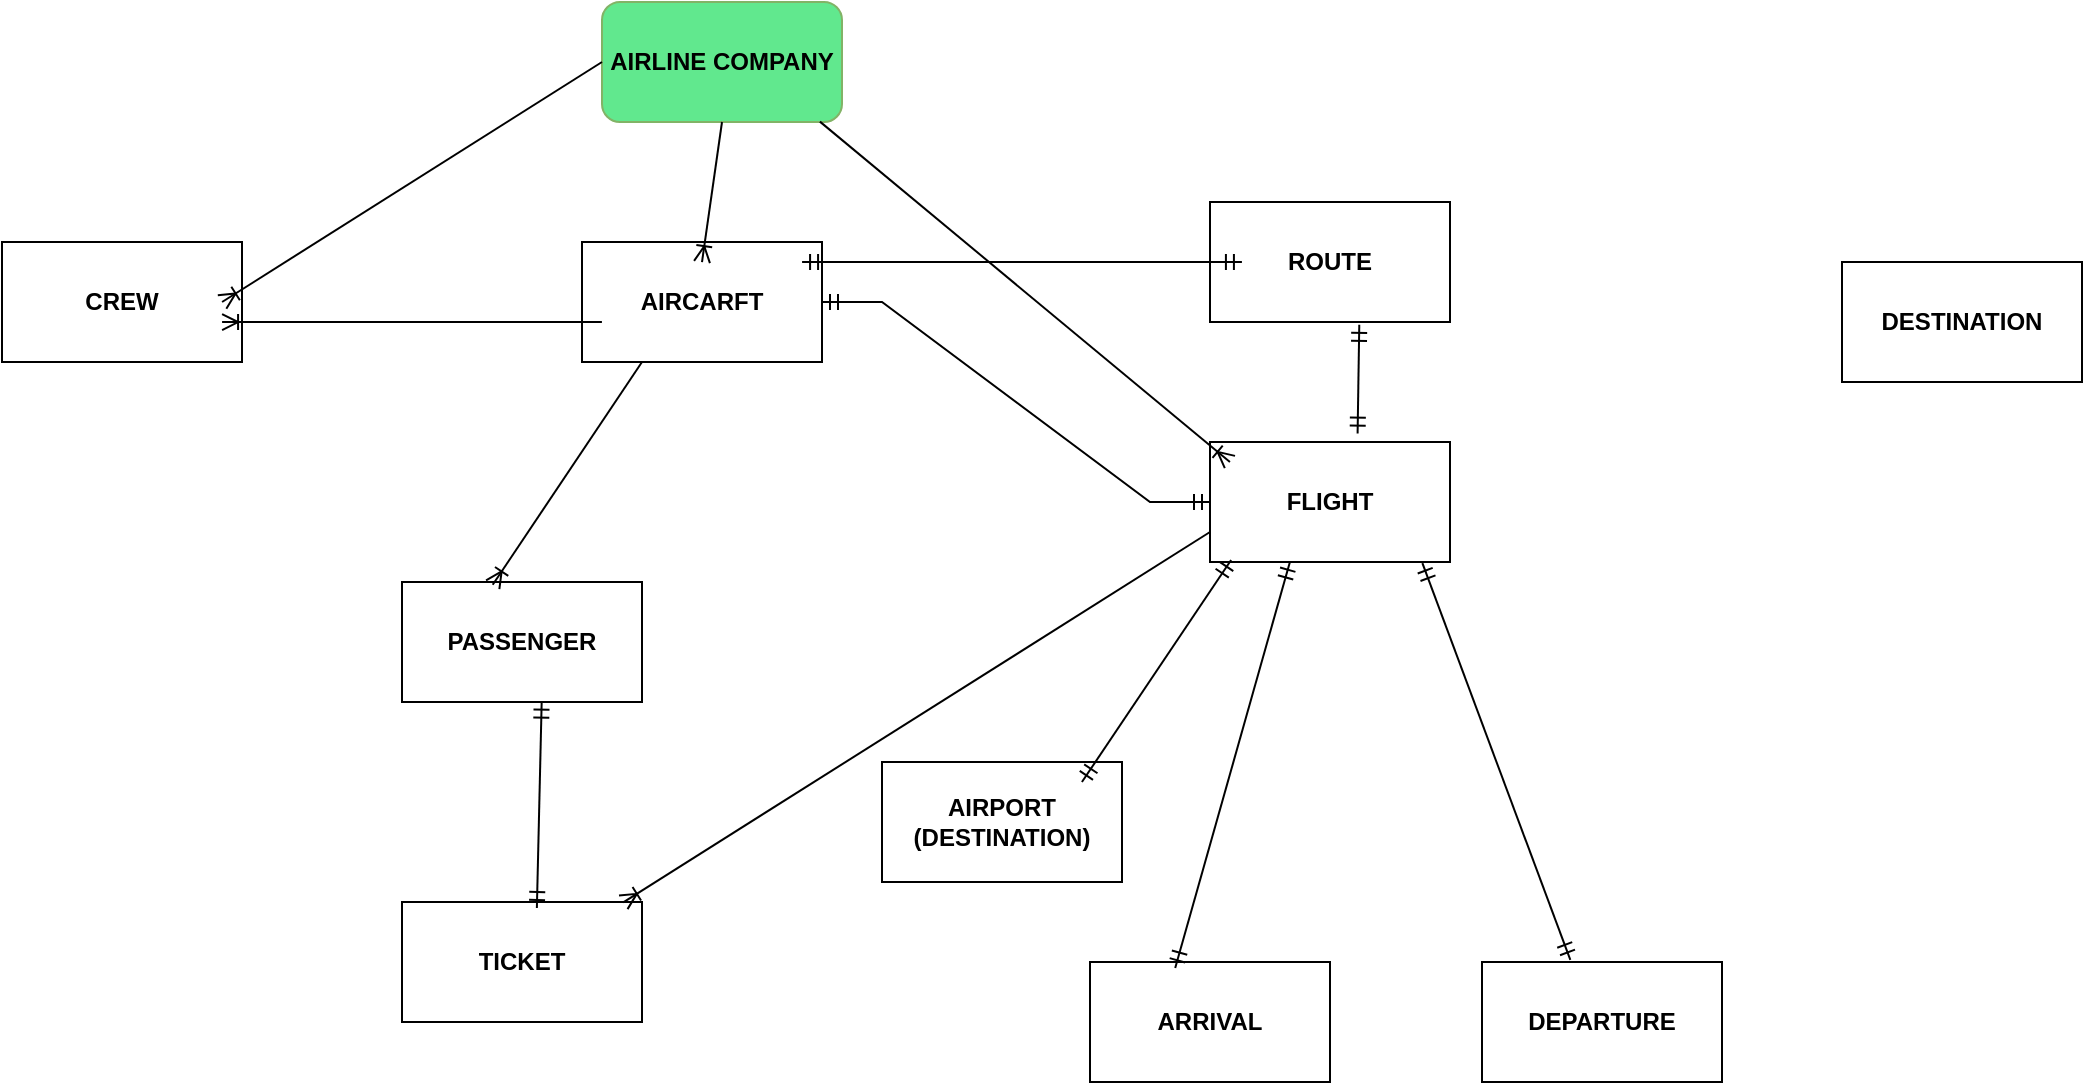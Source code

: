 <mxfile version="22.1.16" type="github">
  <diagram name="Pagină-1" id="rfivVc2iWE5Ns3co3eqO">
    <mxGraphModel dx="1877" dy="565" grid="1" gridSize="10" guides="1" tooltips="1" connect="1" arrows="1" fold="1" page="1" pageScale="1" pageWidth="827" pageHeight="1169" math="0" shadow="0">
      <root>
        <mxCell id="0" />
        <mxCell id="1" parent="0" />
        <mxCell id="vBTmM8yBKoALR404kPfL-1" value="AIRLINE COMPANY" style="rounded=1;whiteSpace=wrap;html=1;fontStyle=1;fillColor=#61E88E;strokeColor=#82b366;" vertex="1" parent="1">
          <mxGeometry x="110" y="10" width="120" height="60" as="geometry" />
        </mxCell>
        <mxCell id="vBTmM8yBKoALR404kPfL-2" value="&lt;b&gt;AIRCARFT&lt;/b&gt;" style="rounded=0;whiteSpace=wrap;html=1;" vertex="1" parent="1">
          <mxGeometry x="100" y="130" width="120" height="60" as="geometry" />
        </mxCell>
        <mxCell id="vBTmM8yBKoALR404kPfL-3" value="&lt;b&gt;CREW&lt;/b&gt;" style="rounded=0;whiteSpace=wrap;html=1;" vertex="1" parent="1">
          <mxGeometry x="-190" y="130" width="120" height="60" as="geometry" />
        </mxCell>
        <mxCell id="vBTmM8yBKoALR404kPfL-4" value="&lt;b&gt;ROUTE&lt;/b&gt;" style="rounded=0;whiteSpace=wrap;html=1;" vertex="1" parent="1">
          <mxGeometry x="414" y="110" width="120" height="60" as="geometry" />
        </mxCell>
        <mxCell id="vBTmM8yBKoALR404kPfL-5" value="&lt;b&gt;FLIGHT&lt;/b&gt;" style="rounded=0;whiteSpace=wrap;html=1;" vertex="1" parent="1">
          <mxGeometry x="414" y="230" width="120" height="60" as="geometry" />
        </mxCell>
        <mxCell id="vBTmM8yBKoALR404kPfL-6" value="&lt;b&gt;DESTINATION&lt;/b&gt;" style="rounded=0;whiteSpace=wrap;html=1;" vertex="1" parent="1">
          <mxGeometry x="730" y="140" width="120" height="60" as="geometry" />
        </mxCell>
        <mxCell id="vBTmM8yBKoALR404kPfL-7" value="&lt;b&gt;PASSENGER&lt;/b&gt;" style="rounded=0;whiteSpace=wrap;html=1;" vertex="1" parent="1">
          <mxGeometry x="10" y="300" width="120" height="60" as="geometry" />
        </mxCell>
        <mxCell id="vBTmM8yBKoALR404kPfL-8" value="&lt;b&gt;AIRPORT (DESTINATION)&lt;/b&gt;" style="rounded=0;whiteSpace=wrap;html=1;" vertex="1" parent="1">
          <mxGeometry x="250" y="390" width="120" height="60" as="geometry" />
        </mxCell>
        <mxCell id="vBTmM8yBKoALR404kPfL-9" value="&lt;b&gt;TICKET&lt;/b&gt;" style="rounded=0;whiteSpace=wrap;html=1;" vertex="1" parent="1">
          <mxGeometry x="10" y="460" width="120" height="60" as="geometry" />
        </mxCell>
        <mxCell id="vBTmM8yBKoALR404kPfL-10" value="&lt;b&gt;DEPARTURE&lt;/b&gt;" style="rounded=0;whiteSpace=wrap;html=1;" vertex="1" parent="1">
          <mxGeometry x="550" y="490" width="120" height="60" as="geometry" />
        </mxCell>
        <mxCell id="vBTmM8yBKoALR404kPfL-11" value="&lt;b&gt;ARRIVAL&lt;/b&gt;" style="rounded=0;whiteSpace=wrap;html=1;" vertex="1" parent="1">
          <mxGeometry x="354" y="490" width="120" height="60" as="geometry" />
        </mxCell>
        <mxCell id="vBTmM8yBKoALR404kPfL-13" value="" style="fontSize=12;html=1;endArrow=ERoneToMany;rounded=0;exitX=0.5;exitY=1;exitDx=0;exitDy=0;entryX=0.5;entryY=0.167;entryDx=0;entryDy=0;entryPerimeter=0;" edge="1" parent="1" source="vBTmM8yBKoALR404kPfL-1" target="vBTmM8yBKoALR404kPfL-2">
          <mxGeometry width="100" height="100" relative="1" as="geometry">
            <mxPoint x="150" y="220" as="sourcePoint" />
            <mxPoint x="170" y="280" as="targetPoint" />
          </mxGeometry>
        </mxCell>
        <mxCell id="vBTmM8yBKoALR404kPfL-15" value="" style="fontSize=12;html=1;endArrow=ERoneToMany;rounded=0;exitX=0.908;exitY=0.997;exitDx=0;exitDy=0;exitPerimeter=0;entryX=0.083;entryY=0.167;entryDx=0;entryDy=0;entryPerimeter=0;" edge="1" parent="1" source="vBTmM8yBKoALR404kPfL-1" target="vBTmM8yBKoALR404kPfL-5">
          <mxGeometry width="100" height="100" relative="1" as="geometry">
            <mxPoint x="240" y="430" as="sourcePoint" />
            <mxPoint x="280" y="250" as="targetPoint" />
          </mxGeometry>
        </mxCell>
        <mxCell id="vBTmM8yBKoALR404kPfL-18" value="" style="edgeStyle=entityRelationEdgeStyle;fontSize=12;html=1;endArrow=ERmandOne;startArrow=ERmandOne;rounded=0;entryX=0;entryY=0.5;entryDx=0;entryDy=0;" edge="1" parent="1" source="vBTmM8yBKoALR404kPfL-2" target="vBTmM8yBKoALR404kPfL-5">
          <mxGeometry width="100" height="100" relative="1" as="geometry">
            <mxPoint x="240" y="430" as="sourcePoint" />
            <mxPoint x="340" y="330" as="targetPoint" />
          </mxGeometry>
        </mxCell>
        <mxCell id="vBTmM8yBKoALR404kPfL-22" value="" style="fontSize=12;html=1;endArrow=ERoneToMany;rounded=0;exitX=0;exitY=0.5;exitDx=0;exitDy=0;entryX=0.917;entryY=0.5;entryDx=0;entryDy=0;entryPerimeter=0;" edge="1" parent="1" source="vBTmM8yBKoALR404kPfL-1" target="vBTmM8yBKoALR404kPfL-3">
          <mxGeometry width="100" height="100" relative="1" as="geometry">
            <mxPoint x="240" y="430" as="sourcePoint" />
            <mxPoint x="70" y="190" as="targetPoint" />
          </mxGeometry>
        </mxCell>
        <mxCell id="vBTmM8yBKoALR404kPfL-24" value="" style="fontSize=12;html=1;endArrow=ERoneToMany;rounded=0;exitX=0.083;exitY=0.667;exitDx=0;exitDy=0;exitPerimeter=0;entryX=0.917;entryY=0.667;entryDx=0;entryDy=0;entryPerimeter=0;" edge="1" parent="1" source="vBTmM8yBKoALR404kPfL-2" target="vBTmM8yBKoALR404kPfL-3">
          <mxGeometry width="100" height="100" relative="1" as="geometry">
            <mxPoint x="-110" y="320" as="sourcePoint" />
            <mxPoint x="-50" y="170" as="targetPoint" />
          </mxGeometry>
        </mxCell>
        <mxCell id="vBTmM8yBKoALR404kPfL-25" value="" style="fontSize=12;html=1;endArrow=ERoneToMany;rounded=0;exitX=0.25;exitY=1;exitDx=0;exitDy=0;entryX=0.378;entryY=0.023;entryDx=0;entryDy=0;entryPerimeter=0;" edge="1" parent="1" source="vBTmM8yBKoALR404kPfL-2" target="vBTmM8yBKoALR404kPfL-7">
          <mxGeometry width="100" height="100" relative="1" as="geometry">
            <mxPoint x="-70" y="510" as="sourcePoint" />
            <mxPoint x="30" y="410" as="targetPoint" />
          </mxGeometry>
        </mxCell>
        <mxCell id="vBTmM8yBKoALR404kPfL-26" value="" style="fontSize=12;html=1;endArrow=ERmandOne;startArrow=ERmandOne;rounded=0;entryX=0.582;entryY=0.997;entryDx=0;entryDy=0;entryPerimeter=0;exitX=0.562;exitY=0.05;exitDx=0;exitDy=0;exitPerimeter=0;" edge="1" parent="1" source="vBTmM8yBKoALR404kPfL-9" target="vBTmM8yBKoALR404kPfL-7">
          <mxGeometry width="100" height="100" relative="1" as="geometry">
            <mxPoint x="210" y="540" as="sourcePoint" />
            <mxPoint x="190" y="480" as="targetPoint" />
            <Array as="points" />
          </mxGeometry>
        </mxCell>
        <mxCell id="vBTmM8yBKoALR404kPfL-28" value="" style="fontSize=12;html=1;endArrow=ERmandOne;startArrow=ERmandOne;rounded=0;entryX=0.333;entryY=1;entryDx=0;entryDy=0;entryPerimeter=0;exitX=0.355;exitY=0.05;exitDx=0;exitDy=0;exitPerimeter=0;" edge="1" parent="1" source="vBTmM8yBKoALR404kPfL-11" target="vBTmM8yBKoALR404kPfL-5">
          <mxGeometry width="100" height="100" relative="1" as="geometry">
            <mxPoint x="414" y="470" as="sourcePoint" />
            <mxPoint x="514" y="370" as="targetPoint" />
          </mxGeometry>
        </mxCell>
        <mxCell id="vBTmM8yBKoALR404kPfL-29" value="" style="fontSize=12;html=1;endArrow=ERmandOne;startArrow=ERmandOne;rounded=0;entryX=0.885;entryY=1.01;entryDx=0;entryDy=0;entryPerimeter=0;exitX=0.368;exitY=-0.017;exitDx=0;exitDy=0;exitPerimeter=0;" edge="1" parent="1" source="vBTmM8yBKoALR404kPfL-10" target="vBTmM8yBKoALR404kPfL-5">
          <mxGeometry width="100" height="100" relative="1" as="geometry">
            <mxPoint x="500" y="490" as="sourcePoint" />
            <mxPoint x="600" y="390" as="targetPoint" />
          </mxGeometry>
        </mxCell>
        <mxCell id="vBTmM8yBKoALR404kPfL-30" value="" style="fontSize=12;html=1;endArrow=ERmandOne;startArrow=ERmandOne;rounded=0;exitX=0.917;exitY=0.167;exitDx=0;exitDy=0;exitPerimeter=0;entryX=0.133;entryY=0.5;entryDx=0;entryDy=0;entryPerimeter=0;" edge="1" parent="1" source="vBTmM8yBKoALR404kPfL-2" target="vBTmM8yBKoALR404kPfL-4">
          <mxGeometry width="100" height="100" relative="1" as="geometry">
            <mxPoint x="190" y="310" as="sourcePoint" />
            <mxPoint x="290" y="210" as="targetPoint" />
          </mxGeometry>
        </mxCell>
        <mxCell id="vBTmM8yBKoALR404kPfL-31" value="" style="fontSize=12;html=1;endArrow=ERmandOne;startArrow=ERmandOne;rounded=0;entryX=0.088;entryY=0.983;entryDx=0;entryDy=0;entryPerimeter=0;exitX=0.833;exitY=0.167;exitDx=0;exitDy=0;exitPerimeter=0;" edge="1" parent="1" source="vBTmM8yBKoALR404kPfL-8" target="vBTmM8yBKoALR404kPfL-5">
          <mxGeometry width="100" height="100" relative="1" as="geometry">
            <mxPoint x="240" y="390" as="sourcePoint" />
            <mxPoint x="340" y="290" as="targetPoint" />
          </mxGeometry>
        </mxCell>
        <mxCell id="vBTmM8yBKoALR404kPfL-32" value="" style="fontSize=12;html=1;endArrow=ERmandOne;startArrow=ERmandOne;rounded=0;entryX=0.622;entryY=1.023;entryDx=0;entryDy=0;entryPerimeter=0;exitX=0.615;exitY=-0.07;exitDx=0;exitDy=0;exitPerimeter=0;" edge="1" parent="1" source="vBTmM8yBKoALR404kPfL-5" target="vBTmM8yBKoALR404kPfL-4">
          <mxGeometry width="100" height="100" relative="1" as="geometry">
            <mxPoint x="240" y="390" as="sourcePoint" />
            <mxPoint x="340" y="290" as="targetPoint" />
          </mxGeometry>
        </mxCell>
        <mxCell id="vBTmM8yBKoALR404kPfL-33" value="" style="fontSize=12;html=1;endArrow=ERoneToMany;rounded=0;entryX=0.922;entryY=0.003;entryDx=0;entryDy=0;entryPerimeter=0;exitX=0;exitY=0.75;exitDx=0;exitDy=0;" edge="1" parent="1" source="vBTmM8yBKoALR404kPfL-5" target="vBTmM8yBKoALR404kPfL-9">
          <mxGeometry width="100" height="100" relative="1" as="geometry">
            <mxPoint x="210" y="240" as="sourcePoint" />
            <mxPoint x="190" y="470" as="targetPoint" />
          </mxGeometry>
        </mxCell>
      </root>
    </mxGraphModel>
  </diagram>
</mxfile>
